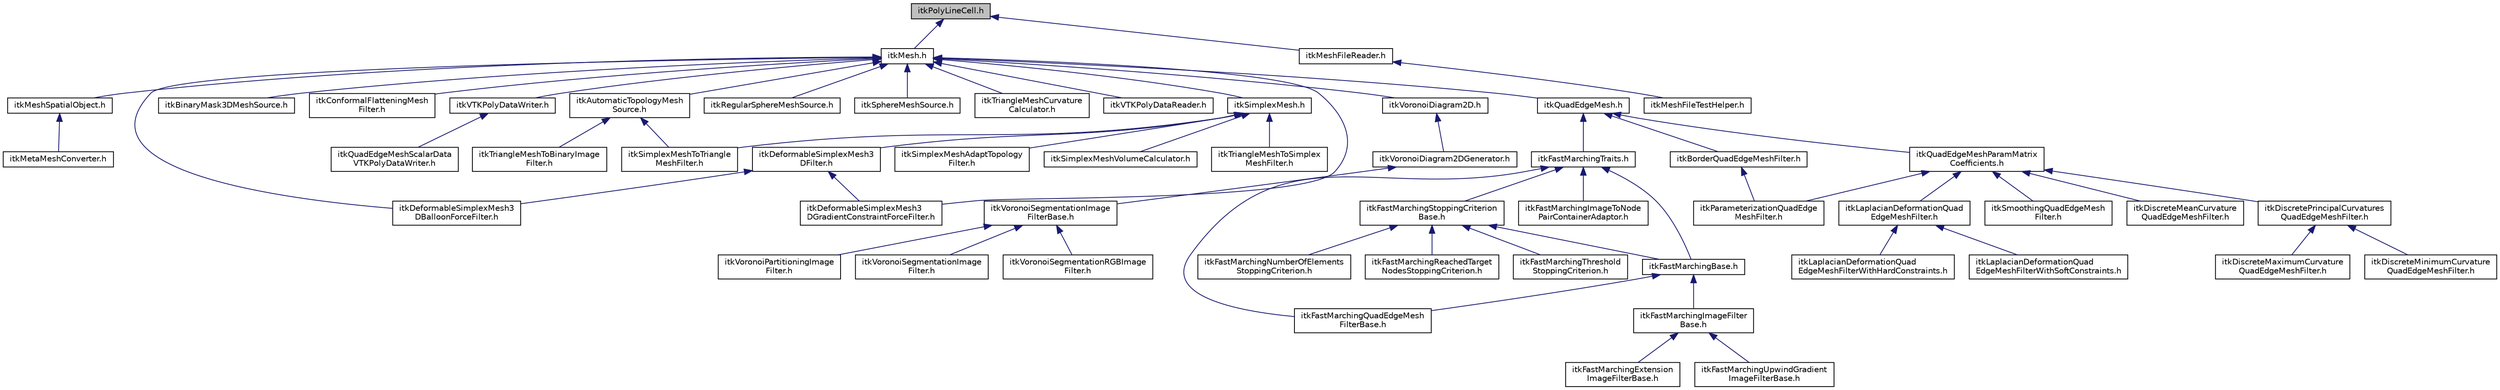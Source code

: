 digraph "itkPolyLineCell.h"
{
 // LATEX_PDF_SIZE
  edge [fontname="Helvetica",fontsize="10",labelfontname="Helvetica",labelfontsize="10"];
  node [fontname="Helvetica",fontsize="10",shape=record];
  Node1 [label="itkPolyLineCell.h",height=0.2,width=0.4,color="black", fillcolor="grey75", style="filled", fontcolor="black",tooltip=" "];
  Node1 -> Node2 [dir="back",color="midnightblue",fontsize="10",style="solid",fontname="Helvetica"];
  Node2 [label="itkMesh.h",height=0.2,width=0.4,color="black", fillcolor="white", style="filled",URL="$itkMesh_8h.html",tooltip=" "];
  Node2 -> Node3 [dir="back",color="midnightblue",fontsize="10",style="solid",fontname="Helvetica"];
  Node3 [label="itkAutomaticTopologyMesh\lSource.h",height=0.2,width=0.4,color="black", fillcolor="white", style="filled",URL="$itkAutomaticTopologyMeshSource_8h.html",tooltip=" "];
  Node3 -> Node4 [dir="back",color="midnightblue",fontsize="10",style="solid",fontname="Helvetica"];
  Node4 [label="itkSimplexMeshToTriangle\lMeshFilter.h",height=0.2,width=0.4,color="black", fillcolor="white", style="filled",URL="$itkSimplexMeshToTriangleMeshFilter_8h.html",tooltip=" "];
  Node3 -> Node5 [dir="back",color="midnightblue",fontsize="10",style="solid",fontname="Helvetica"];
  Node5 [label="itkTriangleMeshToBinaryImage\lFilter.h",height=0.2,width=0.4,color="black", fillcolor="white", style="filled",URL="$itkTriangleMeshToBinaryImageFilter_8h.html",tooltip=" "];
  Node2 -> Node6 [dir="back",color="midnightblue",fontsize="10",style="solid",fontname="Helvetica"];
  Node6 [label="itkBinaryMask3DMeshSource.h",height=0.2,width=0.4,color="black", fillcolor="white", style="filled",URL="$itkBinaryMask3DMeshSource_8h.html",tooltip=" "];
  Node2 -> Node7 [dir="back",color="midnightblue",fontsize="10",style="solid",fontname="Helvetica"];
  Node7 [label="itkConformalFlatteningMesh\lFilter.h",height=0.2,width=0.4,color="black", fillcolor="white", style="filled",URL="$itkConformalFlatteningMeshFilter_8h.html",tooltip=" "];
  Node2 -> Node8 [dir="back",color="midnightblue",fontsize="10",style="solid",fontname="Helvetica"];
  Node8 [label="itkDeformableSimplexMesh3\lDBalloonForceFilter.h",height=0.2,width=0.4,color="black", fillcolor="white", style="filled",URL="$itkDeformableSimplexMesh3DBalloonForceFilter_8h.html",tooltip=" "];
  Node2 -> Node9 [dir="back",color="midnightblue",fontsize="10",style="solid",fontname="Helvetica"];
  Node9 [label="itkDeformableSimplexMesh3\lDGradientConstraintForceFilter.h",height=0.2,width=0.4,color="black", fillcolor="white", style="filled",URL="$itkDeformableSimplexMesh3DGradientConstraintForceFilter_8h.html",tooltip=" "];
  Node2 -> Node10 [dir="back",color="midnightblue",fontsize="10",style="solid",fontname="Helvetica"];
  Node10 [label="itkMeshSpatialObject.h",height=0.2,width=0.4,color="black", fillcolor="white", style="filled",URL="$itkMeshSpatialObject_8h.html",tooltip=" "];
  Node10 -> Node11 [dir="back",color="midnightblue",fontsize="10",style="solid",fontname="Helvetica"];
  Node11 [label="itkMetaMeshConverter.h",height=0.2,width=0.4,color="black", fillcolor="white", style="filled",URL="$itkMetaMeshConverter_8h.html",tooltip=" "];
  Node2 -> Node12 [dir="back",color="midnightblue",fontsize="10",style="solid",fontname="Helvetica"];
  Node12 [label="itkQuadEdgeMesh.h",height=0.2,width=0.4,color="black", fillcolor="white", style="filled",URL="$itkQuadEdgeMesh_8h.html",tooltip=" "];
  Node12 -> Node13 [dir="back",color="midnightblue",fontsize="10",style="solid",fontname="Helvetica"];
  Node13 [label="itkBorderQuadEdgeMeshFilter.h",height=0.2,width=0.4,color="black", fillcolor="white", style="filled",URL="$itkBorderQuadEdgeMeshFilter_8h.html",tooltip=" "];
  Node13 -> Node14 [dir="back",color="midnightblue",fontsize="10",style="solid",fontname="Helvetica"];
  Node14 [label="itkParameterizationQuadEdge\lMeshFilter.h",height=0.2,width=0.4,color="black", fillcolor="white", style="filled",URL="$itkParameterizationQuadEdgeMeshFilter_8h.html",tooltip=" "];
  Node12 -> Node15 [dir="back",color="midnightblue",fontsize="10",style="solid",fontname="Helvetica"];
  Node15 [label="itkFastMarchingTraits.h",height=0.2,width=0.4,color="black", fillcolor="white", style="filled",URL="$itkFastMarchingTraits_8h.html",tooltip=" "];
  Node15 -> Node16 [dir="back",color="midnightblue",fontsize="10",style="solid",fontname="Helvetica"];
  Node16 [label="itkFastMarchingBase.h",height=0.2,width=0.4,color="black", fillcolor="white", style="filled",URL="$itkFastMarchingBase_8h.html",tooltip=" "];
  Node16 -> Node17 [dir="back",color="midnightblue",fontsize="10",style="solid",fontname="Helvetica"];
  Node17 [label="itkFastMarchingImageFilter\lBase.h",height=0.2,width=0.4,color="black", fillcolor="white", style="filled",URL="$itkFastMarchingImageFilterBase_8h.html",tooltip=" "];
  Node17 -> Node18 [dir="back",color="midnightblue",fontsize="10",style="solid",fontname="Helvetica"];
  Node18 [label="itkFastMarchingExtension\lImageFilterBase.h",height=0.2,width=0.4,color="black", fillcolor="white", style="filled",URL="$itkFastMarchingExtensionImageFilterBase_8h.html",tooltip=" "];
  Node17 -> Node19 [dir="back",color="midnightblue",fontsize="10",style="solid",fontname="Helvetica"];
  Node19 [label="itkFastMarchingUpwindGradient\lImageFilterBase.h",height=0.2,width=0.4,color="black", fillcolor="white", style="filled",URL="$itkFastMarchingUpwindGradientImageFilterBase_8h.html",tooltip=" "];
  Node16 -> Node20 [dir="back",color="midnightblue",fontsize="10",style="solid",fontname="Helvetica"];
  Node20 [label="itkFastMarchingQuadEdgeMesh\lFilterBase.h",height=0.2,width=0.4,color="black", fillcolor="white", style="filled",URL="$itkFastMarchingQuadEdgeMeshFilterBase_8h.html",tooltip=" "];
  Node15 -> Node21 [dir="back",color="midnightblue",fontsize="10",style="solid",fontname="Helvetica"];
  Node21 [label="itkFastMarchingImageToNode\lPairContainerAdaptor.h",height=0.2,width=0.4,color="black", fillcolor="white", style="filled",URL="$itkFastMarchingImageToNodePairContainerAdaptor_8h.html",tooltip=" "];
  Node15 -> Node20 [dir="back",color="midnightblue",fontsize="10",style="solid",fontname="Helvetica"];
  Node15 -> Node22 [dir="back",color="midnightblue",fontsize="10",style="solid",fontname="Helvetica"];
  Node22 [label="itkFastMarchingStoppingCriterion\lBase.h",height=0.2,width=0.4,color="black", fillcolor="white", style="filled",URL="$itkFastMarchingStoppingCriterionBase_8h.html",tooltip=" "];
  Node22 -> Node16 [dir="back",color="midnightblue",fontsize="10",style="solid",fontname="Helvetica"];
  Node22 -> Node23 [dir="back",color="midnightblue",fontsize="10",style="solid",fontname="Helvetica"];
  Node23 [label="itkFastMarchingNumberOfElements\lStoppingCriterion.h",height=0.2,width=0.4,color="black", fillcolor="white", style="filled",URL="$itkFastMarchingNumberOfElementsStoppingCriterion_8h.html",tooltip=" "];
  Node22 -> Node24 [dir="back",color="midnightblue",fontsize="10",style="solid",fontname="Helvetica"];
  Node24 [label="itkFastMarchingReachedTarget\lNodesStoppingCriterion.h",height=0.2,width=0.4,color="black", fillcolor="white", style="filled",URL="$itkFastMarchingReachedTargetNodesStoppingCriterion_8h.html",tooltip=" "];
  Node22 -> Node25 [dir="back",color="midnightblue",fontsize="10",style="solid",fontname="Helvetica"];
  Node25 [label="itkFastMarchingThreshold\lStoppingCriterion.h",height=0.2,width=0.4,color="black", fillcolor="white", style="filled",URL="$itkFastMarchingThresholdStoppingCriterion_8h.html",tooltip=" "];
  Node12 -> Node26 [dir="back",color="midnightblue",fontsize="10",style="solid",fontname="Helvetica"];
  Node26 [label="itkQuadEdgeMeshParamMatrix\lCoefficients.h",height=0.2,width=0.4,color="black", fillcolor="white", style="filled",URL="$itkQuadEdgeMeshParamMatrixCoefficients_8h.html",tooltip=" "];
  Node26 -> Node27 [dir="back",color="midnightblue",fontsize="10",style="solid",fontname="Helvetica"];
  Node27 [label="itkDiscreteMeanCurvature\lQuadEdgeMeshFilter.h",height=0.2,width=0.4,color="black", fillcolor="white", style="filled",URL="$itkDiscreteMeanCurvatureQuadEdgeMeshFilter_8h.html",tooltip=" "];
  Node26 -> Node28 [dir="back",color="midnightblue",fontsize="10",style="solid",fontname="Helvetica"];
  Node28 [label="itkDiscretePrincipalCurvatures\lQuadEdgeMeshFilter.h",height=0.2,width=0.4,color="black", fillcolor="white", style="filled",URL="$itkDiscretePrincipalCurvaturesQuadEdgeMeshFilter_8h.html",tooltip=" "];
  Node28 -> Node29 [dir="back",color="midnightblue",fontsize="10",style="solid",fontname="Helvetica"];
  Node29 [label="itkDiscreteMaximumCurvature\lQuadEdgeMeshFilter.h",height=0.2,width=0.4,color="black", fillcolor="white", style="filled",URL="$itkDiscreteMaximumCurvatureQuadEdgeMeshFilter_8h.html",tooltip=" "];
  Node28 -> Node30 [dir="back",color="midnightblue",fontsize="10",style="solid",fontname="Helvetica"];
  Node30 [label="itkDiscreteMinimumCurvature\lQuadEdgeMeshFilter.h",height=0.2,width=0.4,color="black", fillcolor="white", style="filled",URL="$itkDiscreteMinimumCurvatureQuadEdgeMeshFilter_8h.html",tooltip=" "];
  Node26 -> Node31 [dir="back",color="midnightblue",fontsize="10",style="solid",fontname="Helvetica"];
  Node31 [label="itkLaplacianDeformationQuad\lEdgeMeshFilter.h",height=0.2,width=0.4,color="black", fillcolor="white", style="filled",URL="$itkLaplacianDeformationQuadEdgeMeshFilter_8h.html",tooltip=" "];
  Node31 -> Node32 [dir="back",color="midnightblue",fontsize="10",style="solid",fontname="Helvetica"];
  Node32 [label="itkLaplacianDeformationQuad\lEdgeMeshFilterWithHardConstraints.h",height=0.2,width=0.4,color="black", fillcolor="white", style="filled",URL="$itkLaplacianDeformationQuadEdgeMeshFilterWithHardConstraints_8h.html",tooltip=" "];
  Node31 -> Node33 [dir="back",color="midnightblue",fontsize="10",style="solid",fontname="Helvetica"];
  Node33 [label="itkLaplacianDeformationQuad\lEdgeMeshFilterWithSoftConstraints.h",height=0.2,width=0.4,color="black", fillcolor="white", style="filled",URL="$itkLaplacianDeformationQuadEdgeMeshFilterWithSoftConstraints_8h.html",tooltip=" "];
  Node26 -> Node14 [dir="back",color="midnightblue",fontsize="10",style="solid",fontname="Helvetica"];
  Node26 -> Node34 [dir="back",color="midnightblue",fontsize="10",style="solid",fontname="Helvetica"];
  Node34 [label="itkSmoothingQuadEdgeMesh\lFilter.h",height=0.2,width=0.4,color="black", fillcolor="white", style="filled",URL="$itkSmoothingQuadEdgeMeshFilter_8h.html",tooltip=" "];
  Node2 -> Node35 [dir="back",color="midnightblue",fontsize="10",style="solid",fontname="Helvetica"];
  Node35 [label="itkRegularSphereMeshSource.h",height=0.2,width=0.4,color="black", fillcolor="white", style="filled",URL="$itkRegularSphereMeshSource_8h.html",tooltip=" "];
  Node2 -> Node36 [dir="back",color="midnightblue",fontsize="10",style="solid",fontname="Helvetica"];
  Node36 [label="itkSimplexMesh.h",height=0.2,width=0.4,color="black", fillcolor="white", style="filled",URL="$itkSimplexMesh_8h.html",tooltip=" "];
  Node36 -> Node37 [dir="back",color="midnightblue",fontsize="10",style="solid",fontname="Helvetica"];
  Node37 [label="itkDeformableSimplexMesh3\lDFilter.h",height=0.2,width=0.4,color="black", fillcolor="white", style="filled",URL="$itkDeformableSimplexMesh3DFilter_8h.html",tooltip=" "];
  Node37 -> Node8 [dir="back",color="midnightblue",fontsize="10",style="solid",fontname="Helvetica"];
  Node37 -> Node9 [dir="back",color="midnightblue",fontsize="10",style="solid",fontname="Helvetica"];
  Node36 -> Node38 [dir="back",color="midnightblue",fontsize="10",style="solid",fontname="Helvetica"];
  Node38 [label="itkSimplexMeshAdaptTopology\lFilter.h",height=0.2,width=0.4,color="black", fillcolor="white", style="filled",URL="$itkSimplexMeshAdaptTopologyFilter_8h.html",tooltip=" "];
  Node36 -> Node4 [dir="back",color="midnightblue",fontsize="10",style="solid",fontname="Helvetica"];
  Node36 -> Node39 [dir="back",color="midnightblue",fontsize="10",style="solid",fontname="Helvetica"];
  Node39 [label="itkSimplexMeshVolumeCalculator.h",height=0.2,width=0.4,color="black", fillcolor="white", style="filled",URL="$itkSimplexMeshVolumeCalculator_8h.html",tooltip=" "];
  Node36 -> Node40 [dir="back",color="midnightblue",fontsize="10",style="solid",fontname="Helvetica"];
  Node40 [label="itkTriangleMeshToSimplex\lMeshFilter.h",height=0.2,width=0.4,color="black", fillcolor="white", style="filled",URL="$itkTriangleMeshToSimplexMeshFilter_8h.html",tooltip=" "];
  Node2 -> Node41 [dir="back",color="midnightblue",fontsize="10",style="solid",fontname="Helvetica"];
  Node41 [label="itkSphereMeshSource.h",height=0.2,width=0.4,color="black", fillcolor="white", style="filled",URL="$itkSphereMeshSource_8h.html",tooltip=" "];
  Node2 -> Node42 [dir="back",color="midnightblue",fontsize="10",style="solid",fontname="Helvetica"];
  Node42 [label="itkTriangleMeshCurvature\lCalculator.h",height=0.2,width=0.4,color="black", fillcolor="white", style="filled",URL="$itkTriangleMeshCurvatureCalculator_8h.html",tooltip=" "];
  Node2 -> Node43 [dir="back",color="midnightblue",fontsize="10",style="solid",fontname="Helvetica"];
  Node43 [label="itkVTKPolyDataReader.h",height=0.2,width=0.4,color="black", fillcolor="white", style="filled",URL="$itkVTKPolyDataReader_8h.html",tooltip=" "];
  Node2 -> Node44 [dir="back",color="midnightblue",fontsize="10",style="solid",fontname="Helvetica"];
  Node44 [label="itkVTKPolyDataWriter.h",height=0.2,width=0.4,color="black", fillcolor="white", style="filled",URL="$itkVTKPolyDataWriter_8h.html",tooltip=" "];
  Node44 -> Node45 [dir="back",color="midnightblue",fontsize="10",style="solid",fontname="Helvetica"];
  Node45 [label="itkQuadEdgeMeshScalarData\lVTKPolyDataWriter.h",height=0.2,width=0.4,color="black", fillcolor="white", style="filled",URL="$itkQuadEdgeMeshScalarDataVTKPolyDataWriter_8h.html",tooltip=" "];
  Node2 -> Node46 [dir="back",color="midnightblue",fontsize="10",style="solid",fontname="Helvetica"];
  Node46 [label="itkVoronoiDiagram2D.h",height=0.2,width=0.4,color="black", fillcolor="white", style="filled",URL="$itkVoronoiDiagram2D_8h.html",tooltip=" "];
  Node46 -> Node47 [dir="back",color="midnightblue",fontsize="10",style="solid",fontname="Helvetica"];
  Node47 [label="itkVoronoiDiagram2DGenerator.h",height=0.2,width=0.4,color="black", fillcolor="white", style="filled",URL="$itkVoronoiDiagram2DGenerator_8h.html",tooltip=" "];
  Node47 -> Node48 [dir="back",color="midnightblue",fontsize="10",style="solid",fontname="Helvetica"];
  Node48 [label="itkVoronoiSegmentationImage\lFilterBase.h",height=0.2,width=0.4,color="black", fillcolor="white", style="filled",URL="$itkVoronoiSegmentationImageFilterBase_8h.html",tooltip=" "];
  Node48 -> Node49 [dir="back",color="midnightblue",fontsize="10",style="solid",fontname="Helvetica"];
  Node49 [label="itkVoronoiPartitioningImage\lFilter.h",height=0.2,width=0.4,color="black", fillcolor="white", style="filled",URL="$itkVoronoiPartitioningImageFilter_8h.html",tooltip=" "];
  Node48 -> Node50 [dir="back",color="midnightblue",fontsize="10",style="solid",fontname="Helvetica"];
  Node50 [label="itkVoronoiSegmentationImage\lFilter.h",height=0.2,width=0.4,color="black", fillcolor="white", style="filled",URL="$itkVoronoiSegmentationImageFilter_8h.html",tooltip=" "];
  Node48 -> Node51 [dir="back",color="midnightblue",fontsize="10",style="solid",fontname="Helvetica"];
  Node51 [label="itkVoronoiSegmentationRGBImage\lFilter.h",height=0.2,width=0.4,color="black", fillcolor="white", style="filled",URL="$itkVoronoiSegmentationRGBImageFilter_8h.html",tooltip=" "];
  Node1 -> Node52 [dir="back",color="midnightblue",fontsize="10",style="solid",fontname="Helvetica"];
  Node52 [label="itkMeshFileReader.h",height=0.2,width=0.4,color="black", fillcolor="white", style="filled",URL="$itkMeshFileReader_8h.html",tooltip=" "];
  Node52 -> Node53 [dir="back",color="midnightblue",fontsize="10",style="solid",fontname="Helvetica"];
  Node53 [label="itkMeshFileTestHelper.h",height=0.2,width=0.4,color="black", fillcolor="white", style="filled",URL="$itkMeshFileTestHelper_8h.html",tooltip=" "];
}
